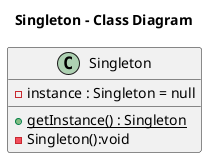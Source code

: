 @startuml

title Singleton - Class Diagram

class Singleton {
  -instance : Singleton = null
  +{static}getInstance() : Singleton
  -Singleton():void
}
@enduml

